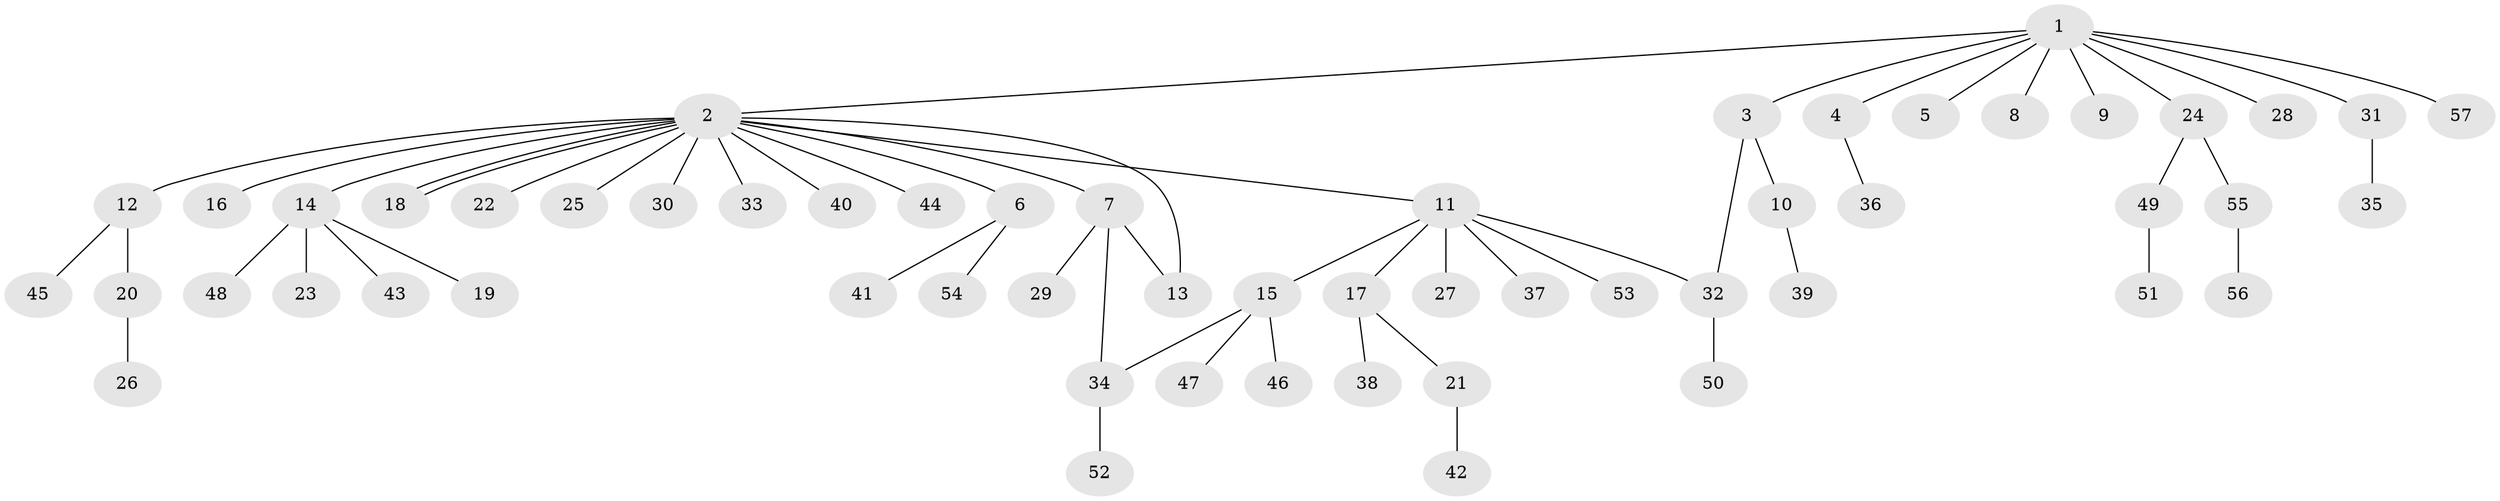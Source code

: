 // Generated by graph-tools (version 1.1) at 2025/01/03/09/25 03:01:37]
// undirected, 57 vertices, 60 edges
graph export_dot {
graph [start="1"]
  node [color=gray90,style=filled];
  1;
  2;
  3;
  4;
  5;
  6;
  7;
  8;
  9;
  10;
  11;
  12;
  13;
  14;
  15;
  16;
  17;
  18;
  19;
  20;
  21;
  22;
  23;
  24;
  25;
  26;
  27;
  28;
  29;
  30;
  31;
  32;
  33;
  34;
  35;
  36;
  37;
  38;
  39;
  40;
  41;
  42;
  43;
  44;
  45;
  46;
  47;
  48;
  49;
  50;
  51;
  52;
  53;
  54;
  55;
  56;
  57;
  1 -- 2;
  1 -- 3;
  1 -- 4;
  1 -- 5;
  1 -- 8;
  1 -- 9;
  1 -- 24;
  1 -- 28;
  1 -- 31;
  1 -- 57;
  2 -- 6;
  2 -- 7;
  2 -- 11;
  2 -- 12;
  2 -- 13;
  2 -- 14;
  2 -- 16;
  2 -- 18;
  2 -- 18;
  2 -- 22;
  2 -- 25;
  2 -- 30;
  2 -- 33;
  2 -- 40;
  2 -- 44;
  3 -- 10;
  3 -- 32;
  4 -- 36;
  6 -- 41;
  6 -- 54;
  7 -- 13;
  7 -- 29;
  7 -- 34;
  10 -- 39;
  11 -- 15;
  11 -- 17;
  11 -- 27;
  11 -- 32;
  11 -- 37;
  11 -- 53;
  12 -- 20;
  12 -- 45;
  14 -- 19;
  14 -- 23;
  14 -- 43;
  14 -- 48;
  15 -- 34;
  15 -- 46;
  15 -- 47;
  17 -- 21;
  17 -- 38;
  20 -- 26;
  21 -- 42;
  24 -- 49;
  24 -- 55;
  31 -- 35;
  32 -- 50;
  34 -- 52;
  49 -- 51;
  55 -- 56;
}
